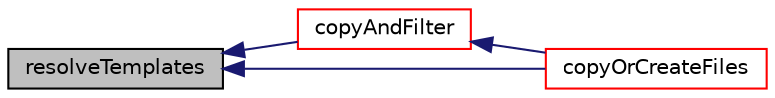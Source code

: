 digraph "resolveTemplates"
{
  bgcolor="transparent";
  edge [fontname="Helvetica",fontsize="10",labelfontname="Helvetica",labelfontsize="10"];
  node [fontname="Helvetica",fontsize="10",shape=record];
  rankdir="LR";
  Node172 [label="resolveTemplates",height=0.2,width=0.4,color="black", fillcolor="grey75", style="filled", fontcolor="black"];
  Node172 -> Node173 [dir="back",color="midnightblue",fontsize="10",style="solid",fontname="Helvetica"];
  Node173 [label="copyAndFilter",height=0.2,width=0.4,color="red",URL="$a27189.html#a1c5c6c6385cd29521ecf0305e3db8448",tooltip="Copy lines while expanding variables. "];
  Node173 -> Node174 [dir="back",color="midnightblue",fontsize="10",style="solid",fontname="Helvetica"];
  Node174 [label="copyOrCreateFiles",height=0.2,width=0.4,color="red",URL="$a27189.html#a249bc10e4d99e27de0ee2960ef67516f",tooltip="Copy/create files prior to compilation. "];
  Node172 -> Node174 [dir="back",color="midnightblue",fontsize="10",style="solid",fontname="Helvetica"];
}
